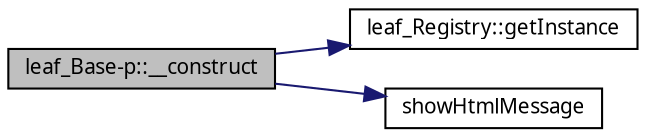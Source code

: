 digraph G
{
  edge [fontname="FreeSans.ttf",fontsize=10,labelfontname="FreeSans.ttf",labelfontsize=10];
  node [fontname="FreeSans.ttf",fontsize=10,shape=record];
rankdir=LR;
  Node1 [label="leaf_Base-p::__construct",height=0.2,width=0.4,color="black", fillcolor="grey75", style="filled" fontcolor="black"];
  Node1 -> Node2 [color="midnightblue",fontsize=10,style="solid",fontname="FreeSans.ttf"];
  Node2 [label="leaf_Registry::getInstance",height=0.2,width=0.4,color="black", fillcolor="white", style="filled",URL="$classleaf__Registry.html#51b37e77a0f1305282dca96f228b604d"];
  Node1 -> Node3 [color="midnightblue",fontsize=10,style="solid",fontname="FreeSans.ttf"];
  Node3 [label="showHtmlMessage",height=0.2,width=0.4,color="black", fillcolor="white", style="filled",URL="$Error_8php.html#cf9caec5d3e29644ee0c43a70b53ad42"];
}

